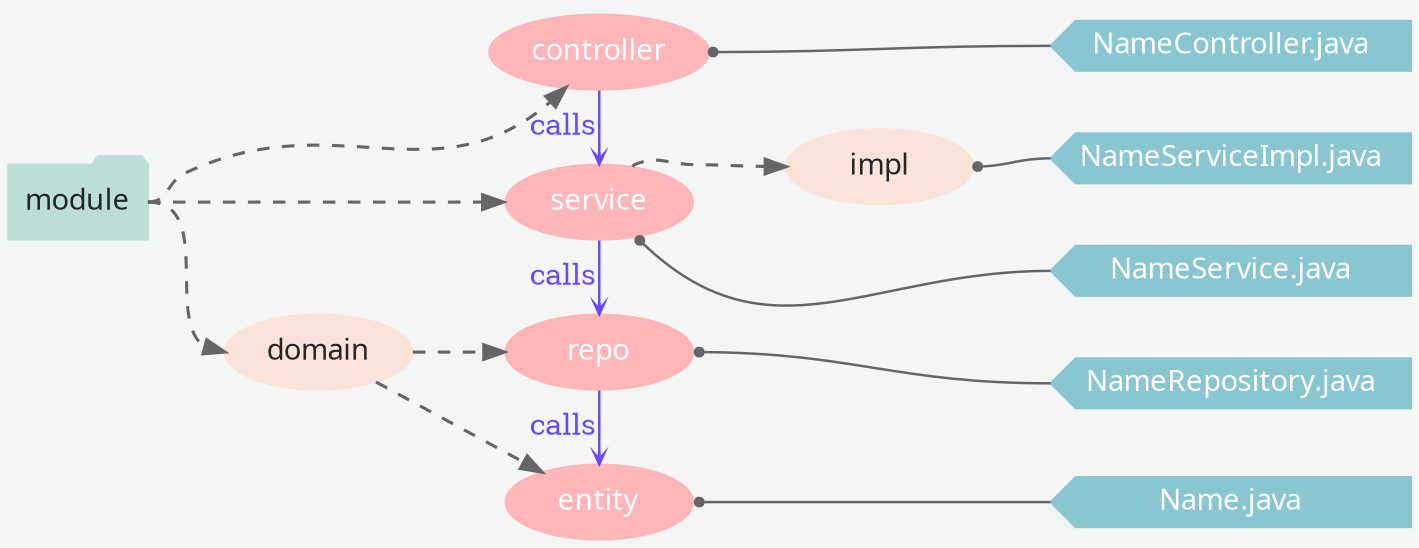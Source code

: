 strict digraph G {
  rankdir="LR";
  // concentrate=true;
  splines=true;
  bgcolor="#f4f6f6";

  node[shape=folder, style=filled, color="#bbded6", fontcolor="#252525", fontname="Helvetia"];
  module;

  node[shape=ellipse, style=filled, color="#ffb6b9", fontcolor="#ffffff", width=1.25];
  service;
  controller;
  repository[label="repo"];
  entity;

  node[shape=ellipse, style=filled, color="#fae3d9", fontcolor="#252525"];
  domain;
  service_impl[label="impl"];

  edge[style=dashed, color="#666666", fontcolor="#777777", arrowhead="normal", penwidth=1.5];
  module:e -> controller:sw;
  module:e -> service:w;
  module:e -> domain:w;
  domain -> entity;
  domain -> repository;
  service:ne -> service_impl:w;

  node[shape=cds, orientation=180, style=filled, color="#8ac6d1", fontcolor="#ffffff", width=2.4];
  {
    rank="same";
    Name[label="Name.java"];
    NameRepository[label="NameRepository.java"];
    NameService[label="NameService.java"];
    NameServiceImpl[label="NameServiceImpl.java"];
    NameController[label="NameController.java"];
  }

  edge[shape=dot, style=solid, dir=back, arrowtail="dot", arrowsize=0.5, penwidth=1.2];
  {
    entity:e -> Name:w;
    repository:e -> NameRepository:w;
    service:se -> NameService:w;
    service_impl:e -> NameServiceImpl:w;
    controller:e -> NameController:w;
  }

  edge[style=solid, dir=forward, arrowhead="vee", label="calls   ", color="#6b48ff", fontcolor="#6b48ff", penwidth=1.2];
  {
    rank="same";
    controller -> service -> repository -> entity;
  }
}
